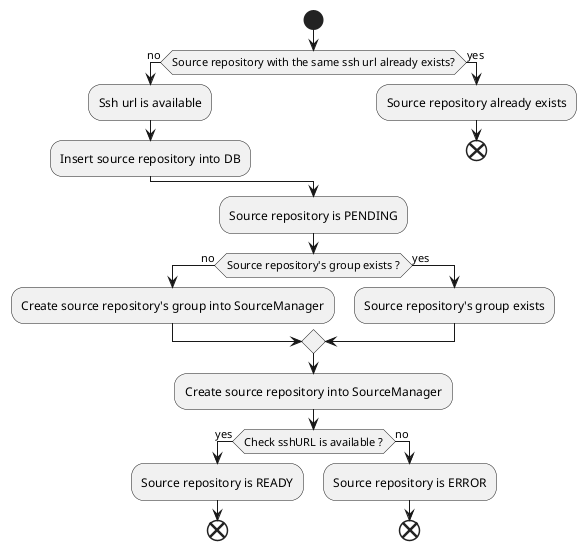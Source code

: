 @startuml
start
if (Source repository with the same ssh url already exists?) then (no)
    :Ssh url is available;
    :Insert source repository into DB;
else (yes)
    :Source repository already exists;
    end
endif
:Source repository is PENDING;

if (Source repository's group exists ?) then (no)
    :Create source repository's group into SourceManager;
else (yes)
    :Source repository's group exists;
endif

:Create source repository into SourceManager;

if (Check sshURL is available ?) then (yes)
    :Source repository is READY;
    end
else (no)
    :Source repository is ERROR;
    end
endif

@enduml